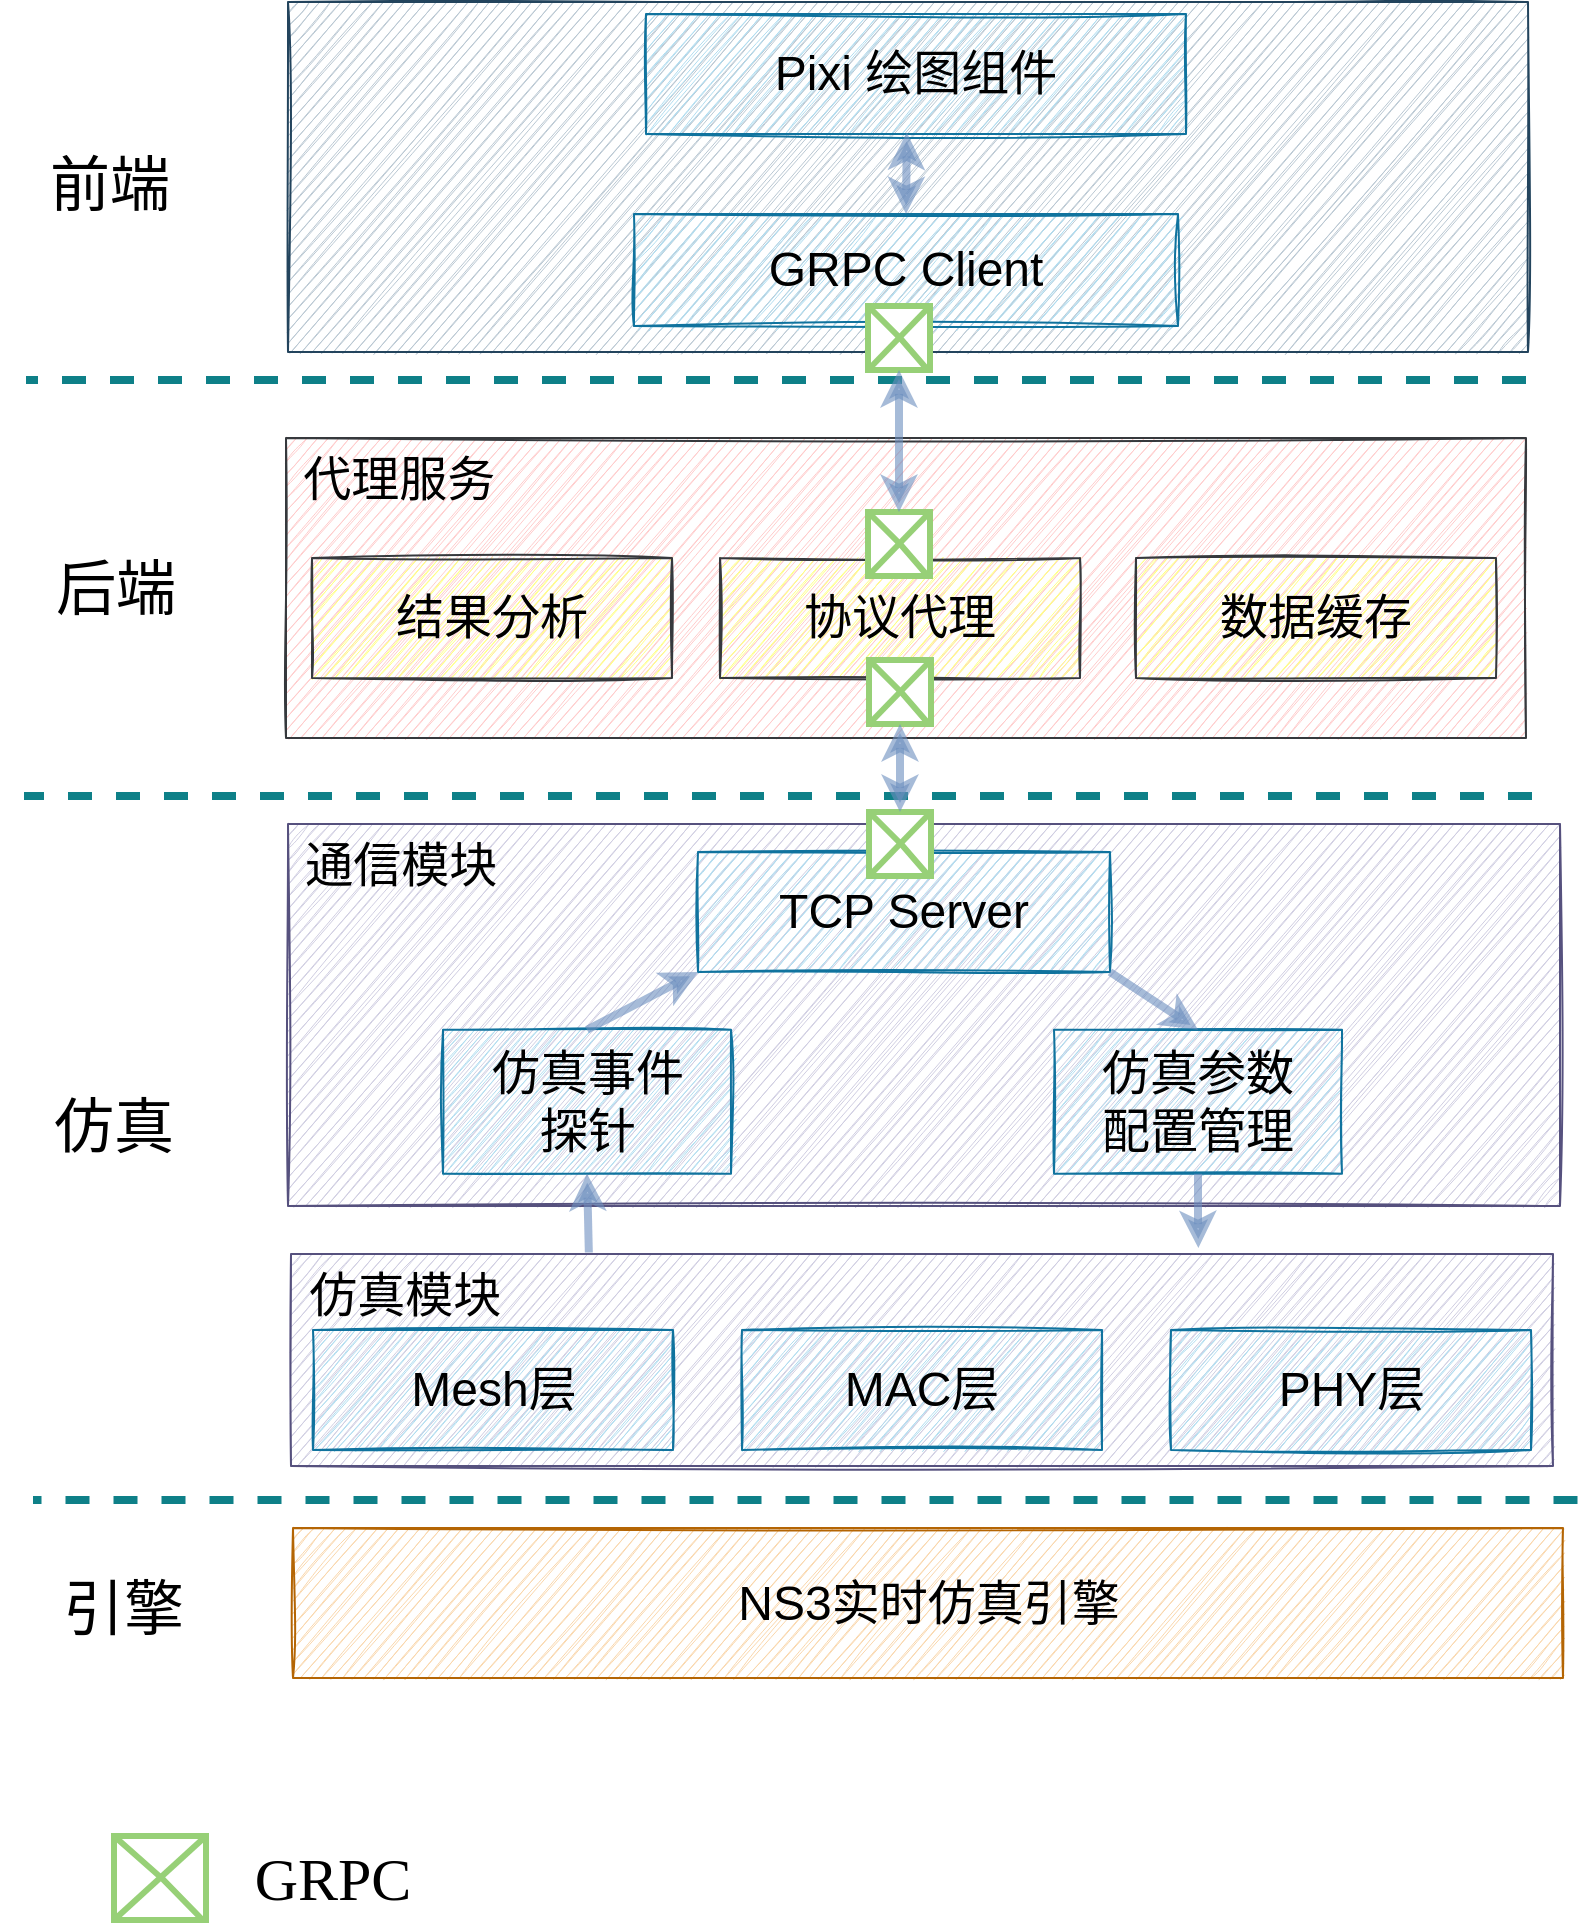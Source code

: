 <mxfile version="20.8.23" type="device"><diagram id="kgpKYQtTHZ0yAKxKKP6v" name="Page-1"><mxGraphModel dx="1761" dy="1071" grid="0" gridSize="10" guides="1" tooltips="1" connect="1" arrows="1" fold="1" page="0" pageScale="1" pageWidth="850" pageHeight="1100" math="0" shadow="0"><root><mxCell id="0"/><mxCell id="1" parent="0"/><mxCell id="URYwVNrUgEZEMo52fLb3-75" value="&amp;nbsp;仿真模块" style="rounded=0;whiteSpace=wrap;html=1;fontSize=24;align=left;verticalAlign=top;fillColor=#d0cee2;strokeColor=#56517e;shadow=0;sketch=1;movable=0;resizable=0;rotatable=0;deletable=0;editable=0;locked=1;connectable=0;" vertex="1" parent="1"><mxGeometry x="-92.5" y="796" width="631" height="106" as="geometry"/></mxCell><mxCell id="URYwVNrUgEZEMo52fLb3-76" value="PHY层" style="rounded=0;whiteSpace=wrap;html=1;fontSize=24;fillColor=#b1ddf0;strokeColor=#10739e;shadow=0;sketch=1;movable=0;resizable=0;rotatable=0;deletable=0;editable=0;locked=1;connectable=0;" vertex="1" parent="1"><mxGeometry x="347.5" y="834" width="180" height="60" as="geometry"/></mxCell><mxCell id="URYwVNrUgEZEMo52fLb3-77" value="MAC层" style="rounded=0;whiteSpace=wrap;html=1;fontSize=24;fillColor=#b1ddf0;strokeColor=#10739e;shadow=0;sketch=1;movable=0;resizable=0;rotatable=0;deletable=0;editable=0;locked=1;connectable=0;" vertex="1" parent="1"><mxGeometry x="133" y="834" width="180" height="60" as="geometry"/></mxCell><mxCell id="URYwVNrUgEZEMo52fLb3-78" value="Mesh层" style="rounded=0;whiteSpace=wrap;html=1;fontSize=24;fillColor=#b1ddf0;strokeColor=#10739e;shadow=0;sketch=1;movable=0;resizable=0;rotatable=0;deletable=0;editable=0;locked=1;connectable=0;" vertex="1" parent="1"><mxGeometry x="-81.5" y="834" width="180" height="60" as="geometry"/></mxCell><mxCell id="URYwVNrUgEZEMo52fLb3-79" value="NS3实时仿真引擎" style="rounded=0;whiteSpace=wrap;html=1;fontSize=24;sketch=1;fillColor=#fad7ac;strokeColor=#b46504;movable=0;resizable=0;rotatable=0;deletable=0;editable=0;locked=1;connectable=0;" vertex="1" parent="1"><mxGeometry x="-91.5" y="933" width="635" height="75" as="geometry"/></mxCell><mxCell id="URYwVNrUgEZEMo52fLb3-80" value="&amp;nbsp;通信模块" style="rounded=0;whiteSpace=wrap;html=1;fontSize=24;align=left;verticalAlign=top;fillColor=#d0cee2;strokeColor=#56517e;shadow=0;sketch=1;movable=0;resizable=0;rotatable=0;deletable=0;editable=0;locked=1;connectable=0;" vertex="1" parent="1"><mxGeometry x="-94" y="581" width="636" height="191" as="geometry"/></mxCell><mxCell id="URYwVNrUgEZEMo52fLb3-81" value="仿真事件&lt;br&gt;探针" style="rounded=0;whiteSpace=wrap;html=1;fontSize=24;fillColor=#b1ddf0;strokeColor=#10739e;shadow=0;sketch=1;movable=0;resizable=0;rotatable=0;deletable=0;editable=0;locked=1;connectable=0;" vertex="1" parent="1"><mxGeometry x="-16.5" y="683.9" width="144" height="72" as="geometry"/></mxCell><mxCell id="URYwVNrUgEZEMo52fLb3-82" value="&amp;nbsp;代理服务" style="rounded=0;whiteSpace=wrap;html=1;fontSize=24;sketch=1;fillColor=#ffcccc;strokeColor=#36393d;align=left;verticalAlign=top;shadow=0;movable=0;resizable=0;rotatable=0;deletable=0;editable=0;locked=1;connectable=0;" vertex="1" parent="1"><mxGeometry x="-95" y="388" width="620" height="150" as="geometry"/></mxCell><mxCell id="URYwVNrUgEZEMo52fLb3-83" value="协议代理" style="rounded=0;whiteSpace=wrap;html=1;fontSize=24;fillColor=#ffff88;strokeColor=#36393d;shadow=0;sketch=1;movable=0;resizable=0;rotatable=0;deletable=0;editable=0;locked=1;connectable=0;" vertex="1" parent="1"><mxGeometry x="122" y="448" width="180" height="60" as="geometry"/></mxCell><mxCell id="URYwVNrUgEZEMo52fLb3-84" value="数据缓存" style="rounded=0;whiteSpace=wrap;html=1;fontSize=24;fillColor=#ffff88;strokeColor=#36393d;shadow=0;sketch=1;movable=0;resizable=0;rotatable=0;deletable=0;editable=0;locked=1;connectable=0;" vertex="1" parent="1"><mxGeometry x="330" y="448" width="180" height="60" as="geometry"/></mxCell><mxCell id="URYwVNrUgEZEMo52fLb3-85" value="结果分析" style="rounded=0;whiteSpace=wrap;html=1;fontSize=24;fillColor=#ffff88;strokeColor=#36393d;shadow=0;sketch=1;movable=0;resizable=0;rotatable=0;deletable=0;editable=0;locked=1;connectable=0;" vertex="1" parent="1"><mxGeometry x="-82" y="448" width="180" height="60" as="geometry"/></mxCell><mxCell id="URYwVNrUgEZEMo52fLb3-86" value="" style="rounded=0;whiteSpace=wrap;html=1;fontSize=24;sketch=1;fillColor=#bac8d3;strokeColor=#23445d;align=center;verticalAlign=middle;shadow=0;movable=0;resizable=0;rotatable=0;deletable=0;editable=0;locked=1;connectable=0;" vertex="1" parent="1"><mxGeometry x="-94" y="170" width="620" height="175" as="geometry"/></mxCell><mxCell id="URYwVNrUgEZEMo52fLb3-87" value="" style="endArrow=none;dashed=1;html=1;rounded=0;fontSize=24;strokeWidth=4;fillColor=#b0e3e6;strokeColor=#0e8088;movable=0;resizable=0;rotatable=0;deletable=0;editable=0;locked=1;connectable=0;" edge="1" parent="1"><mxGeometry width="50" height="50" relative="1" as="geometry"><mxPoint x="525" y="359" as="sourcePoint"/><mxPoint x="-225" y="359" as="targetPoint"/></mxGeometry></mxCell><mxCell id="URYwVNrUgEZEMo52fLb3-88" value="" style="endArrow=none;dashed=1;html=1;rounded=0;fontSize=24;strokeWidth=4;fillColor=#b0e3e6;strokeColor=#0e8088;movable=0;resizable=0;rotatable=0;deletable=0;editable=0;locked=1;connectable=0;" edge="1" parent="1"><mxGeometry width="50" height="50" relative="1" as="geometry"><mxPoint x="528" y="567" as="sourcePoint"/><mxPoint x="-226" y="567" as="targetPoint"/></mxGeometry></mxCell><mxCell id="URYwVNrUgEZEMo52fLb3-89" value="" style="endArrow=none;dashed=1;html=1;rounded=0;fontSize=24;strokeWidth=4;fillColor=#b0e3e6;strokeColor=#0e8088;movable=0;resizable=0;rotatable=0;deletable=0;editable=0;locked=1;connectable=0;" edge="1" parent="1"><mxGeometry width="50" height="50" relative="1" as="geometry"><mxPoint x="550.75" y="919" as="sourcePoint"/><mxPoint x="-221.5" y="919" as="targetPoint"/></mxGeometry></mxCell><mxCell id="URYwVNrUgEZEMo52fLb3-90" value="Pixi 绘图组件" style="rounded=0;whiteSpace=wrap;html=1;fontSize=24;fillColor=#b1ddf0;strokeColor=#10739e;shadow=0;sketch=1;movable=0;resizable=0;rotatable=0;deletable=0;editable=0;locked=1;connectable=0;" vertex="1" parent="1"><mxGeometry x="85" y="176" width="270" height="60" as="geometry"/></mxCell><mxCell id="URYwVNrUgEZEMo52fLb3-91" value="GRPC Client" style="rounded=0;whiteSpace=wrap;html=1;fontSize=24;fillColor=#b1ddf0;strokeColor=#10739e;shadow=0;sketch=1;movable=1;resizable=1;rotatable=1;deletable=1;editable=1;locked=0;connectable=1;" vertex="1" parent="1"><mxGeometry x="79" y="276" width="272" height="56" as="geometry"/></mxCell><mxCell id="URYwVNrUgEZEMo52fLb3-92" value="&lt;font style=&quot;font-size: 30px;&quot;&gt;前端&lt;/font&gt;" style="text;html=1;strokeColor=none;fillColor=none;align=center;verticalAlign=middle;whiteSpace=wrap;rounded=0;shadow=0;sketch=1;fontSize=30;fontFamily=Lucida Console;movable=0;resizable=0;rotatable=0;deletable=0;editable=0;locked=1;connectable=0;" vertex="1" parent="1"><mxGeometry x="-238" y="246" width="110" height="30" as="geometry"/></mxCell><mxCell id="URYwVNrUgEZEMo52fLb3-93" value="&lt;span style=&quot;font-size: 30px;&quot;&gt;后端&lt;/span&gt;" style="text;html=1;strokeColor=none;fillColor=none;align=center;verticalAlign=middle;whiteSpace=wrap;rounded=0;shadow=0;sketch=1;fontSize=30;fontFamily=Lucida Console;movable=0;resizable=0;rotatable=0;deletable=0;editable=0;locked=1;connectable=0;" vertex="1" parent="1"><mxGeometry x="-235" y="448" width="110" height="30" as="geometry"/></mxCell><mxCell id="URYwVNrUgEZEMo52fLb3-94" value="&lt;span style=&quot;font-size: 30px;&quot;&gt;仿真&lt;/span&gt;" style="text;html=1;strokeColor=none;fillColor=none;align=center;verticalAlign=middle;whiteSpace=wrap;rounded=0;shadow=0;sketch=1;fontSize=30;fontFamily=Lucida Console;movable=0;resizable=0;rotatable=0;deletable=0;editable=0;locked=1;connectable=0;" vertex="1" parent="1"><mxGeometry x="-236" y="717" width="110" height="30" as="geometry"/></mxCell><mxCell id="URYwVNrUgEZEMo52fLb3-95" value="&lt;span style=&quot;font-size: 30px;&quot;&gt;引擎&lt;/span&gt;" style="text;html=1;strokeColor=none;fillColor=none;align=center;verticalAlign=middle;whiteSpace=wrap;rounded=0;shadow=0;sketch=1;fontSize=30;fontFamily=Lucida Console;movable=0;resizable=0;rotatable=0;deletable=0;editable=0;locked=1;connectable=0;" vertex="1" parent="1"><mxGeometry x="-231.5" y="957.9" width="110" height="30" as="geometry"/></mxCell><mxCell id="URYwVNrUgEZEMo52fLb3-96" value="仿真参数&lt;br&gt;配置管理" style="rounded=0;whiteSpace=wrap;html=1;fontSize=24;fillColor=#b1ddf0;strokeColor=#10739e;shadow=0;sketch=1;movable=0;resizable=0;rotatable=0;deletable=0;editable=0;locked=1;connectable=0;" vertex="1" parent="1"><mxGeometry x="289" y="683.9" width="144" height="72" as="geometry"/></mxCell><mxCell id="URYwVNrUgEZEMo52fLb3-97" value="TCP Server" style="rounded=0;whiteSpace=wrap;html=1;fontSize=24;fillColor=#b1ddf0;strokeColor=#10739e;shadow=0;sketch=1;movable=0;resizable=0;rotatable=0;deletable=0;editable=0;locked=1;connectable=0;" vertex="1" parent="1"><mxGeometry x="111" y="595" width="206" height="60" as="geometry"/></mxCell><mxCell id="URYwVNrUgEZEMo52fLb3-98" value="" style="group;movable=0;resizable=0;rotatable=0;deletable=0;editable=0;locked=1;connectable=0;" vertex="1" connectable="0" parent="1"><mxGeometry x="196.5" y="575" width="31" height="32" as="geometry"/></mxCell><mxCell id="URYwVNrUgEZEMo52fLb3-99" value="" style="group;fillColor=#97D077;strokeColor=#97D077;container=0;strokeWidth=3;movable=0;resizable=0;rotatable=0;deletable=0;editable=0;locked=1;connectable=0;" vertex="1" connectable="0" parent="URYwVNrUgEZEMo52fLb3-98"><mxGeometry width="31" height="32" as="geometry"/></mxCell><mxCell id="URYwVNrUgEZEMo52fLb3-100" value="" style="rounded=0;whiteSpace=wrap;html=1;container=0;strokeColor=#97D077;strokeWidth=3;movable=0;resizable=0;rotatable=0;deletable=0;editable=0;locked=1;connectable=0;" vertex="1" parent="URYwVNrUgEZEMo52fLb3-98"><mxGeometry width="31" height="32" as="geometry"/></mxCell><mxCell id="URYwVNrUgEZEMo52fLb3-101" value="" style="endArrow=none;html=1;rounded=0;exitX=0;exitY=0;exitDx=0;exitDy=0;endFill=0;strokeColor=#97D077;strokeWidth=3;movable=0;resizable=0;rotatable=0;deletable=0;editable=0;locked=1;connectable=0;" edge="1" parent="URYwVNrUgEZEMo52fLb3-98" source="URYwVNrUgEZEMo52fLb3-100"><mxGeometry width="50" height="50" relative="1" as="geometry"><mxPoint x="5.536" y="129.185" as="sourcePoint"/><mxPoint x="29.893" y="32" as="targetPoint"/><Array as="points"><mxPoint x="16.607" y="16.593"/></Array></mxGeometry></mxCell><mxCell id="URYwVNrUgEZEMo52fLb3-102" style="rounded=0;orthogonalLoop=1;jettySize=auto;html=1;exitX=0;exitY=1;exitDx=0;exitDy=0;entryX=1;entryY=0;entryDx=0;entryDy=0;endArrow=none;endFill=0;strokeColor=#97D077;strokeWidth=3;movable=0;resizable=0;rotatable=0;deletable=0;editable=0;locked=1;connectable=0;" edge="1" parent="URYwVNrUgEZEMo52fLb3-98" source="URYwVNrUgEZEMo52fLb3-100" target="URYwVNrUgEZEMo52fLb3-100"><mxGeometry relative="1" as="geometry"/></mxCell><mxCell id="URYwVNrUgEZEMo52fLb3-103" value="" style="group;movable=0;resizable=0;rotatable=0;deletable=0;editable=0;locked=1;connectable=0;" vertex="1" connectable="0" parent="1"><mxGeometry x="196.5" y="499" width="31" height="32" as="geometry"/></mxCell><mxCell id="URYwVNrUgEZEMo52fLb3-104" value="" style="group;fillColor=#97D077;strokeColor=#97D077;container=0;strokeWidth=3;movable=0;resizable=0;rotatable=0;deletable=0;editable=0;locked=1;connectable=0;" vertex="1" connectable="0" parent="URYwVNrUgEZEMo52fLb3-103"><mxGeometry width="31" height="32" as="geometry"/></mxCell><mxCell id="URYwVNrUgEZEMo52fLb3-105" value="" style="rounded=0;whiteSpace=wrap;html=1;container=0;strokeColor=#97D077;strokeWidth=3;movable=0;resizable=0;rotatable=0;deletable=0;editable=0;locked=1;connectable=0;" vertex="1" parent="URYwVNrUgEZEMo52fLb3-103"><mxGeometry width="31" height="32" as="geometry"/></mxCell><mxCell id="URYwVNrUgEZEMo52fLb3-106" value="" style="endArrow=none;html=1;rounded=0;exitX=0;exitY=0;exitDx=0;exitDy=0;endFill=0;strokeColor=#97D077;strokeWidth=3;movable=0;resizable=0;rotatable=0;deletable=0;editable=0;locked=1;connectable=0;" edge="1" parent="URYwVNrUgEZEMo52fLb3-103" source="URYwVNrUgEZEMo52fLb3-105"><mxGeometry width="50" height="50" relative="1" as="geometry"><mxPoint x="5.536" y="129.185" as="sourcePoint"/><mxPoint x="29.893" y="32" as="targetPoint"/><Array as="points"><mxPoint x="16.607" y="16.593"/></Array></mxGeometry></mxCell><mxCell id="URYwVNrUgEZEMo52fLb3-107" style="rounded=0;orthogonalLoop=1;jettySize=auto;html=1;exitX=0;exitY=1;exitDx=0;exitDy=0;entryX=1;entryY=0;entryDx=0;entryDy=0;endArrow=none;endFill=0;strokeColor=#97D077;strokeWidth=3;movable=0;resizable=0;rotatable=0;deletable=0;editable=0;locked=1;connectable=0;" edge="1" parent="URYwVNrUgEZEMo52fLb3-103" source="URYwVNrUgEZEMo52fLb3-105" target="URYwVNrUgEZEMo52fLb3-105"><mxGeometry relative="1" as="geometry"/></mxCell><mxCell id="URYwVNrUgEZEMo52fLb3-125" style="edgeStyle=orthogonalEdgeStyle;rounded=0;sketch=0;orthogonalLoop=1;jettySize=auto;html=1;exitX=0.5;exitY=1;exitDx=0;exitDy=0;entryX=0.236;entryY=-0.007;entryDx=0;entryDy=0;shadow=0;strokeWidth=4;fontSize=11;startArrow=classic;startFill=1;endArrow=none;endFill=0;opacity=60;strokeColor=#6c8ebf;fillColor=#dae8fc;entryPerimeter=0;movable=0;resizable=0;rotatable=0;deletable=0;editable=0;locked=1;connectable=0;" edge="1" parent="1" source="URYwVNrUgEZEMo52fLb3-81" target="URYwVNrUgEZEMo52fLb3-75"><mxGeometry relative="1" as="geometry"><mxPoint x="-246" y="837" as="sourcePoint"/><mxPoint x="-186" y="837" as="targetPoint"/></mxGeometry></mxCell><mxCell id="URYwVNrUgEZEMo52fLb3-126" style="edgeStyle=orthogonalEdgeStyle;rounded=0;sketch=0;orthogonalLoop=1;jettySize=auto;html=1;exitX=0.5;exitY=1;exitDx=0;exitDy=0;shadow=0;strokeWidth=4;fontSize=11;startArrow=none;startFill=0;endArrow=classic;endFill=1;opacity=60;strokeColor=#6c8ebf;fillColor=#dae8fc;entryX=0.719;entryY=-0.028;entryDx=0;entryDy=0;entryPerimeter=0;movable=0;resizable=0;rotatable=0;deletable=0;editable=0;locked=1;connectable=0;" edge="1" parent="1" source="URYwVNrUgEZEMo52fLb3-96" target="URYwVNrUgEZEMo52fLb3-75"><mxGeometry relative="1" as="geometry"><mxPoint x="66" y="759" as="sourcePoint"/><mxPoint x="369.5" y="795" as="targetPoint"/><Array as="points"><mxPoint x="361.5" y="778"/><mxPoint x="361.5" y="778"/></Array></mxGeometry></mxCell><mxCell id="URYwVNrUgEZEMo52fLb3-128" style="rounded=0;sketch=0;orthogonalLoop=1;jettySize=auto;html=1;exitX=0.5;exitY=1;exitDx=0;exitDy=0;shadow=0;strokeWidth=4;fontSize=11;startArrow=classic;startFill=1;endArrow=classic;endFill=1;opacity=60;strokeColor=#6c8ebf;fillColor=#dae8fc;entryX=0.5;entryY=0;entryDx=0;entryDy=0;movable=0;resizable=0;rotatable=0;deletable=0;editable=0;locked=1;connectable=0;" edge="1" parent="1" source="URYwVNrUgEZEMo52fLb3-105" target="URYwVNrUgEZEMo52fLb3-100"><mxGeometry relative="1" as="geometry"><mxPoint x="-245" y="828" as="sourcePoint"/><mxPoint x="215" y="567" as="targetPoint"/></mxGeometry></mxCell><mxCell id="URYwVNrUgEZEMo52fLb3-129" style="rounded=0;sketch=0;orthogonalLoop=1;jettySize=auto;html=1;exitX=0;exitY=1;exitDx=0;exitDy=0;entryX=0.5;entryY=0;entryDx=0;entryDy=0;shadow=0;strokeWidth=4;fontSize=11;startArrow=classic;startFill=1;endArrow=none;endFill=0;opacity=60;strokeColor=#6c8ebf;fillColor=#dae8fc;movable=0;resizable=0;rotatable=0;deletable=0;editable=0;locked=1;connectable=0;" edge="1" parent="1" source="URYwVNrUgEZEMo52fLb3-97" target="URYwVNrUgEZEMo52fLb3-81"><mxGeometry relative="1" as="geometry"><mxPoint x="65.5" y="766" as="sourcePoint"/><mxPoint x="66.5" y="805" as="targetPoint"/></mxGeometry></mxCell><mxCell id="URYwVNrUgEZEMo52fLb3-130" style="rounded=0;sketch=0;orthogonalLoop=1;jettySize=auto;html=1;exitX=1;exitY=1;exitDx=0;exitDy=0;shadow=0;strokeWidth=4;fontSize=11;startArrow=none;startFill=0;endArrow=classic;endFill=1;opacity=60;strokeColor=#6c8ebf;fillColor=#dae8fc;entryX=0.5;entryY=0;entryDx=0;entryDy=0;movable=0;resizable=0;rotatable=0;deletable=0;editable=0;locked=1;connectable=0;" edge="1" parent="1" source="URYwVNrUgEZEMo52fLb3-97" target="URYwVNrUgEZEMo52fLb3-96"><mxGeometry relative="1" as="geometry"><mxPoint x="390.5" y="766" as="sourcePoint"/><mxPoint x="391.5" y="803" as="targetPoint"/></mxGeometry></mxCell><mxCell id="URYwVNrUgEZEMo52fLb3-131" value="&lt;span style=&quot;font-size: 30px;&quot;&gt;GRPC&lt;/span&gt;" style="text;html=1;strokeColor=none;fillColor=none;align=center;verticalAlign=middle;whiteSpace=wrap;rounded=0;shadow=0;sketch=1;fontSize=30;fontFamily=Lucida Console;movable=0;resizable=0;rotatable=0;deletable=0;editable=0;locked=1;connectable=0;" vertex="1" parent="1"><mxGeometry x="-127.5" y="1090.75" width="111" height="34.5" as="geometry"/></mxCell><mxCell id="URYwVNrUgEZEMo52fLb3-132" value="" style="group;movable=0;resizable=0;rotatable=0;deletable=0;editable=0;locked=1;connectable=0;" vertex="1" connectable="0" parent="1"><mxGeometry x="-181" y="1087" width="46" height="42" as="geometry"/></mxCell><mxCell id="URYwVNrUgEZEMo52fLb3-133" value="" style="group;fillColor=#97D077;strokeColor=#97D077;container=0;strokeWidth=3;movable=0;resizable=0;rotatable=0;deletable=0;editable=0;locked=1;connectable=0;" vertex="1" connectable="0" parent="URYwVNrUgEZEMo52fLb3-132"><mxGeometry width="46" height="42" as="geometry"/></mxCell><mxCell id="URYwVNrUgEZEMo52fLb3-134" value="" style="rounded=0;whiteSpace=wrap;html=1;container=0;strokeColor=#97D077;strokeWidth=3;movable=0;resizable=0;rotatable=0;deletable=0;editable=0;locked=1;connectable=0;" vertex="1" parent="URYwVNrUgEZEMo52fLb3-132"><mxGeometry width="46" height="42" as="geometry"/></mxCell><mxCell id="URYwVNrUgEZEMo52fLb3-135" value="" style="endArrow=none;html=1;rounded=0;exitX=0;exitY=0;exitDx=0;exitDy=0;endFill=0;strokeColor=#97D077;strokeWidth=3;movable=0;resizable=0;rotatable=0;deletable=0;editable=0;locked=1;connectable=0;" edge="1" parent="URYwVNrUgEZEMo52fLb3-132" source="URYwVNrUgEZEMo52fLb3-134"><mxGeometry width="50" height="50" relative="1" as="geometry"><mxPoint x="8.214" y="169.556" as="sourcePoint"/><mxPoint x="44.357" y="42" as="targetPoint"/><Array as="points"><mxPoint x="24.643" y="21.778"/></Array></mxGeometry></mxCell><mxCell id="URYwVNrUgEZEMo52fLb3-136" style="rounded=0;orthogonalLoop=1;jettySize=auto;html=1;exitX=0;exitY=1;exitDx=0;exitDy=0;entryX=1;entryY=0;entryDx=0;entryDy=0;endArrow=none;endFill=0;strokeColor=#97D077;strokeWidth=3;movable=0;resizable=0;rotatable=0;deletable=0;editable=0;locked=1;connectable=0;" edge="1" parent="URYwVNrUgEZEMo52fLb3-132" source="URYwVNrUgEZEMo52fLb3-134" target="URYwVNrUgEZEMo52fLb3-134"><mxGeometry relative="1" as="geometry"/></mxCell><mxCell id="URYwVNrUgEZEMo52fLb3-145" style="rounded=0;sketch=0;orthogonalLoop=1;jettySize=auto;html=1;exitX=0.483;exitY=0.988;exitDx=0;exitDy=0;shadow=0;strokeWidth=4;fontSize=11;startArrow=classic;startFill=1;endArrow=classic;endFill=1;opacity=60;strokeColor=#6c8ebf;fillColor=#dae8fc;entryX=0.5;entryY=0;entryDx=0;entryDy=0;exitPerimeter=0;movable=0;resizable=0;rotatable=0;deletable=0;editable=0;locked=1;connectable=0;" edge="1" parent="1" source="URYwVNrUgEZEMo52fLb3-90" target="URYwVNrUgEZEMo52fLb3-91"><mxGeometry relative="1" as="geometry"><mxPoint x="219.68" y="241" as="sourcePoint"/><mxPoint x="219.68" y="285" as="targetPoint"/></mxGeometry></mxCell><mxCell id="URYwVNrUgEZEMo52fLb3-147" value="" style="group;movable=0;resizable=0;rotatable=0;deletable=0;editable=0;locked=1;connectable=0;" vertex="1" connectable="0" parent="1"><mxGeometry x="196" y="425" width="31" height="32" as="geometry"/></mxCell><mxCell id="URYwVNrUgEZEMo52fLb3-148" value="" style="group;fillColor=#97D077;strokeColor=#97D077;container=0;strokeWidth=3;movable=0;resizable=0;rotatable=0;deletable=0;editable=0;locked=1;connectable=0;" vertex="1" connectable="0" parent="URYwVNrUgEZEMo52fLb3-147"><mxGeometry width="31" height="32" as="geometry"/></mxCell><mxCell id="URYwVNrUgEZEMo52fLb3-149" value="" style="rounded=0;whiteSpace=wrap;html=1;container=0;strokeColor=#97D077;strokeWidth=3;movable=0;resizable=0;rotatable=0;deletable=0;editable=0;locked=1;connectable=0;" vertex="1" parent="URYwVNrUgEZEMo52fLb3-147"><mxGeometry width="31" height="32" as="geometry"/></mxCell><mxCell id="URYwVNrUgEZEMo52fLb3-150" value="" style="endArrow=none;html=1;rounded=0;exitX=0;exitY=0;exitDx=0;exitDy=0;endFill=0;strokeColor=#97D077;strokeWidth=3;movable=0;resizable=0;rotatable=0;deletable=0;editable=0;locked=1;connectable=0;" edge="1" parent="URYwVNrUgEZEMo52fLb3-147" source="URYwVNrUgEZEMo52fLb3-149"><mxGeometry width="50" height="50" relative="1" as="geometry"><mxPoint x="5.536" y="129.185" as="sourcePoint"/><mxPoint x="29.893" y="32" as="targetPoint"/><Array as="points"><mxPoint x="16.607" y="16.593"/></Array></mxGeometry></mxCell><mxCell id="URYwVNrUgEZEMo52fLb3-151" style="rounded=0;orthogonalLoop=1;jettySize=auto;html=1;exitX=0;exitY=1;exitDx=0;exitDy=0;entryX=1;entryY=0;entryDx=0;entryDy=0;endArrow=none;endFill=0;strokeColor=#97D077;strokeWidth=3;movable=0;resizable=0;rotatable=0;deletable=0;editable=0;locked=1;connectable=0;" edge="1" parent="URYwVNrUgEZEMo52fLb3-147" source="URYwVNrUgEZEMo52fLb3-149" target="URYwVNrUgEZEMo52fLb3-149"><mxGeometry relative="1" as="geometry"/></mxCell><mxCell id="URYwVNrUgEZEMo52fLb3-152" value="" style="group;movable=0;resizable=0;rotatable=0;deletable=0;editable=0;locked=1;connectable=0;" vertex="1" connectable="0" parent="1"><mxGeometry x="196" y="322" width="31" height="32" as="geometry"/></mxCell><mxCell id="URYwVNrUgEZEMo52fLb3-153" value="" style="group;fillColor=#97D077;strokeColor=#97D077;container=0;strokeWidth=3;movable=0;resizable=0;rotatable=0;deletable=0;editable=0;locked=1;connectable=0;" vertex="1" connectable="0" parent="URYwVNrUgEZEMo52fLb3-152"><mxGeometry width="31" height="32" as="geometry"/></mxCell><mxCell id="URYwVNrUgEZEMo52fLb3-154" value="" style="rounded=0;whiteSpace=wrap;html=1;container=0;strokeColor=#97D077;strokeWidth=3;movable=0;resizable=0;rotatable=0;deletable=0;editable=0;locked=1;connectable=0;" vertex="1" parent="URYwVNrUgEZEMo52fLb3-152"><mxGeometry width="31" height="32" as="geometry"/></mxCell><mxCell id="URYwVNrUgEZEMo52fLb3-155" value="" style="endArrow=none;html=1;rounded=0;exitX=0;exitY=0;exitDx=0;exitDy=0;endFill=0;strokeColor=#97D077;strokeWidth=3;movable=0;resizable=0;rotatable=0;deletable=0;editable=0;locked=1;connectable=0;" edge="1" parent="URYwVNrUgEZEMo52fLb3-152" source="URYwVNrUgEZEMo52fLb3-154"><mxGeometry width="50" height="50" relative="1" as="geometry"><mxPoint x="5.536" y="129.185" as="sourcePoint"/><mxPoint x="29.893" y="32" as="targetPoint"/><Array as="points"><mxPoint x="16.607" y="16.593"/></Array></mxGeometry></mxCell><mxCell id="URYwVNrUgEZEMo52fLb3-156" style="rounded=0;orthogonalLoop=1;jettySize=auto;html=1;exitX=0;exitY=1;exitDx=0;exitDy=0;entryX=1;entryY=0;entryDx=0;entryDy=0;endArrow=none;endFill=0;strokeColor=#97D077;strokeWidth=3;movable=0;resizable=0;rotatable=0;deletable=0;editable=0;locked=1;connectable=0;" edge="1" parent="URYwVNrUgEZEMo52fLb3-152" source="URYwVNrUgEZEMo52fLb3-154" target="URYwVNrUgEZEMo52fLb3-154"><mxGeometry relative="1" as="geometry"/></mxCell><mxCell id="URYwVNrUgEZEMo52fLb3-157" style="rounded=0;sketch=0;orthogonalLoop=1;jettySize=auto;html=1;exitX=0.5;exitY=1;exitDx=0;exitDy=0;shadow=0;strokeWidth=4;fontSize=11;startArrow=classic;startFill=1;endArrow=classic;endFill=1;opacity=60;strokeColor=#6c8ebf;fillColor=#dae8fc;entryX=0.5;entryY=0;entryDx=0;entryDy=0;movable=0;resizable=0;rotatable=0;deletable=0;editable=0;locked=1;connectable=0;" edge="1" parent="1" source="URYwVNrUgEZEMo52fLb3-154" target="URYwVNrUgEZEMo52fLb3-149"><mxGeometry relative="1" as="geometry"><mxPoint x="-236.5" y="651" as="sourcePoint"/><mxPoint x="223.5" y="390" as="targetPoint"/></mxGeometry></mxCell></root></mxGraphModel></diagram></mxfile>